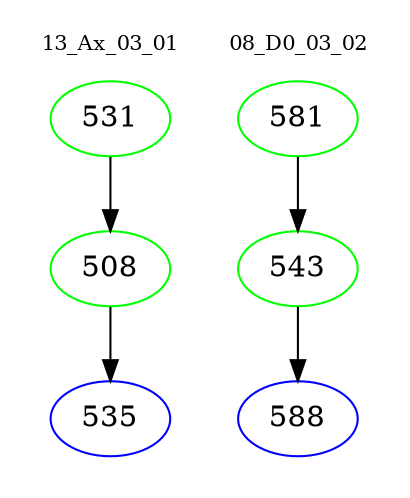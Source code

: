 digraph{
subgraph cluster_0 {
color = white
label = "13_Ax_03_01";
fontsize=10;
T0_531 [label="531", color="green"]
T0_531 -> T0_508 [color="black"]
T0_508 [label="508", color="green"]
T0_508 -> T0_535 [color="black"]
T0_535 [label="535", color="blue"]
}
subgraph cluster_1 {
color = white
label = "08_D0_03_02";
fontsize=10;
T1_581 [label="581", color="green"]
T1_581 -> T1_543 [color="black"]
T1_543 [label="543", color="green"]
T1_543 -> T1_588 [color="black"]
T1_588 [label="588", color="blue"]
}
}
